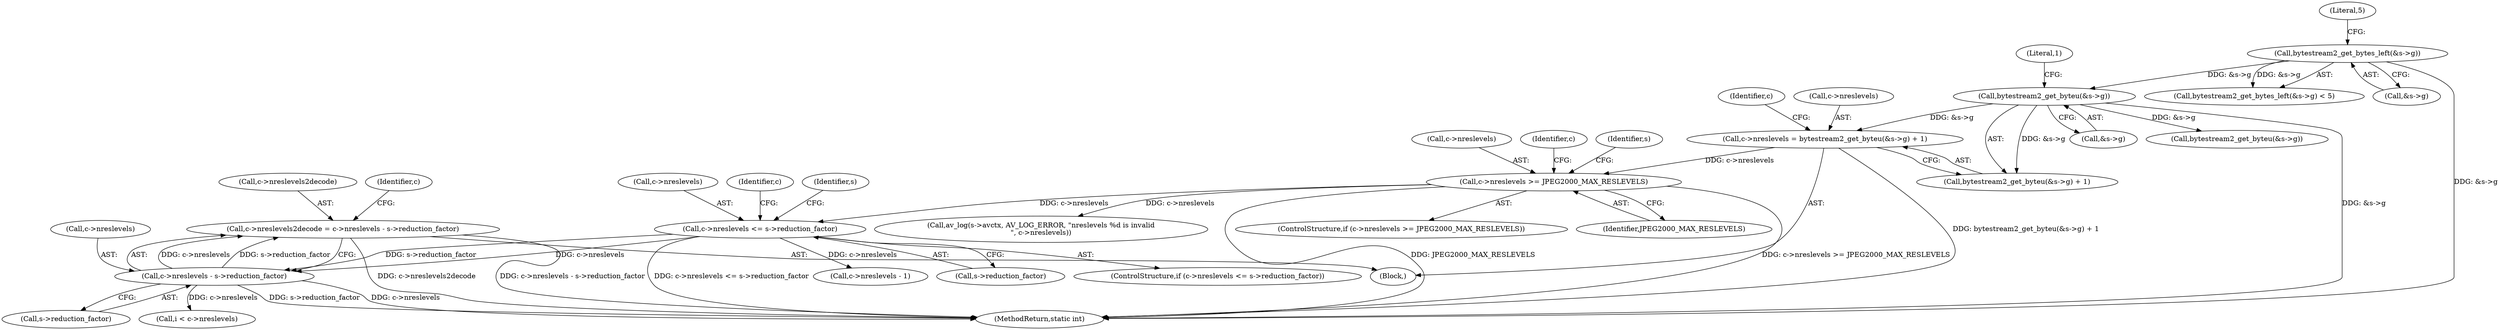 digraph "0_FFmpeg_a1b9004b768bef606ee98d417bceb9392ceb788d@integer" {
"1000186" [label="(Call,c->nreslevels2decode = c->nreslevels - s->reduction_factor)"];
"1000190" [label="(Call,c->nreslevels - s->reduction_factor)"];
"1000155" [label="(Call,c->nreslevels <= s->reduction_factor)"];
"1000137" [label="(Call,c->nreslevels >= JPEG2000_MAX_RESLEVELS)"];
"1000125" [label="(Call,c->nreslevels = bytestream2_get_byteu(&s->g) + 1)"];
"1000130" [label="(Call,bytestream2_get_byteu(&s->g))"];
"1000117" [label="(Call,bytestream2_get_bytes_left(&s->g))"];
"1000138" [label="(Call,c->nreslevels)"];
"1000126" [label="(Call,c->nreslevels)"];
"1000157" [label="(Identifier,c)"];
"1000187" [label="(Call,c->nreslevels2decode)"];
"1000113" [label="(Block,)"];
"1000145" [label="(Identifier,s)"];
"1000130" [label="(Call,bytestream2_get_byteu(&s->g))"];
"1000169" [label="(Call,c->nreslevels - 1)"];
"1000194" [label="(Call,s->reduction_factor)"];
"1000129" [label="(Call,bytestream2_get_byteu(&s->g) + 1)"];
"1000116" [label="(Call,bytestream2_get_bytes_left(&s->g) < 5)"];
"1000131" [label="(Call,&s->g)"];
"1000122" [label="(Literal,5)"];
"1000137" [label="(Call,c->nreslevels >= JPEG2000_MAX_RESLEVELS)"];
"1000135" [label="(Literal,1)"];
"1000199" [label="(Identifier,c)"];
"1000118" [label="(Call,&s->g)"];
"1000156" [label="(Call,c->nreslevels)"];
"1000136" [label="(ControlStructure,if (c->nreslevels >= JPEG2000_MAX_RESLEVELS))"];
"1000188" [label="(Identifier,c)"];
"1000159" [label="(Call,s->reduction_factor)"];
"1000139" [label="(Identifier,c)"];
"1000117" [label="(Call,bytestream2_get_bytes_left(&s->g))"];
"1000154" [label="(ControlStructure,if (c->nreslevels <= s->reduction_factor))"];
"1000155" [label="(Call,c->nreslevels <= s->reduction_factor)"];
"1000203" [label="(Call,bytestream2_get_byteu(&s->g))"];
"1000141" [label="(Identifier,JPEG2000_MAX_RESLEVELS)"];
"1000165" [label="(Identifier,s)"];
"1000143" [label="(Call,av_log(s->avctx, AV_LOG_ERROR, \"nreslevels %d is invalid\n\", c->nreslevels))"];
"1000396" [label="(MethodReturn,static int)"];
"1000191" [label="(Call,c->nreslevels)"];
"1000339" [label="(Call,i < c->nreslevels)"];
"1000186" [label="(Call,c->nreslevels2decode = c->nreslevels - s->reduction_factor)"];
"1000125" [label="(Call,c->nreslevels = bytestream2_get_byteu(&s->g) + 1)"];
"1000190" [label="(Call,c->nreslevels - s->reduction_factor)"];
"1000186" -> "1000113"  [label="AST: "];
"1000186" -> "1000190"  [label="CFG: "];
"1000187" -> "1000186"  [label="AST: "];
"1000190" -> "1000186"  [label="AST: "];
"1000199" -> "1000186"  [label="CFG: "];
"1000186" -> "1000396"  [label="DDG: c->nreslevels2decode"];
"1000186" -> "1000396"  [label="DDG: c->nreslevels - s->reduction_factor"];
"1000190" -> "1000186"  [label="DDG: c->nreslevels"];
"1000190" -> "1000186"  [label="DDG: s->reduction_factor"];
"1000190" -> "1000194"  [label="CFG: "];
"1000191" -> "1000190"  [label="AST: "];
"1000194" -> "1000190"  [label="AST: "];
"1000190" -> "1000396"  [label="DDG: s->reduction_factor"];
"1000190" -> "1000396"  [label="DDG: c->nreslevels"];
"1000155" -> "1000190"  [label="DDG: c->nreslevels"];
"1000155" -> "1000190"  [label="DDG: s->reduction_factor"];
"1000190" -> "1000339"  [label="DDG: c->nreslevels"];
"1000155" -> "1000154"  [label="AST: "];
"1000155" -> "1000159"  [label="CFG: "];
"1000156" -> "1000155"  [label="AST: "];
"1000159" -> "1000155"  [label="AST: "];
"1000165" -> "1000155"  [label="CFG: "];
"1000188" -> "1000155"  [label="CFG: "];
"1000155" -> "1000396"  [label="DDG: c->nreslevels <= s->reduction_factor"];
"1000137" -> "1000155"  [label="DDG: c->nreslevels"];
"1000155" -> "1000169"  [label="DDG: c->nreslevels"];
"1000137" -> "1000136"  [label="AST: "];
"1000137" -> "1000141"  [label="CFG: "];
"1000138" -> "1000137"  [label="AST: "];
"1000141" -> "1000137"  [label="AST: "];
"1000145" -> "1000137"  [label="CFG: "];
"1000157" -> "1000137"  [label="CFG: "];
"1000137" -> "1000396"  [label="DDG: JPEG2000_MAX_RESLEVELS"];
"1000137" -> "1000396"  [label="DDG: c->nreslevels >= JPEG2000_MAX_RESLEVELS"];
"1000125" -> "1000137"  [label="DDG: c->nreslevels"];
"1000137" -> "1000143"  [label="DDG: c->nreslevels"];
"1000125" -> "1000113"  [label="AST: "];
"1000125" -> "1000129"  [label="CFG: "];
"1000126" -> "1000125"  [label="AST: "];
"1000129" -> "1000125"  [label="AST: "];
"1000139" -> "1000125"  [label="CFG: "];
"1000125" -> "1000396"  [label="DDG: bytestream2_get_byteu(&s->g) + 1"];
"1000130" -> "1000125"  [label="DDG: &s->g"];
"1000130" -> "1000129"  [label="AST: "];
"1000130" -> "1000131"  [label="CFG: "];
"1000131" -> "1000130"  [label="AST: "];
"1000135" -> "1000130"  [label="CFG: "];
"1000130" -> "1000396"  [label="DDG: &s->g"];
"1000130" -> "1000129"  [label="DDG: &s->g"];
"1000117" -> "1000130"  [label="DDG: &s->g"];
"1000130" -> "1000203"  [label="DDG: &s->g"];
"1000117" -> "1000116"  [label="AST: "];
"1000117" -> "1000118"  [label="CFG: "];
"1000118" -> "1000117"  [label="AST: "];
"1000122" -> "1000117"  [label="CFG: "];
"1000117" -> "1000396"  [label="DDG: &s->g"];
"1000117" -> "1000116"  [label="DDG: &s->g"];
}
